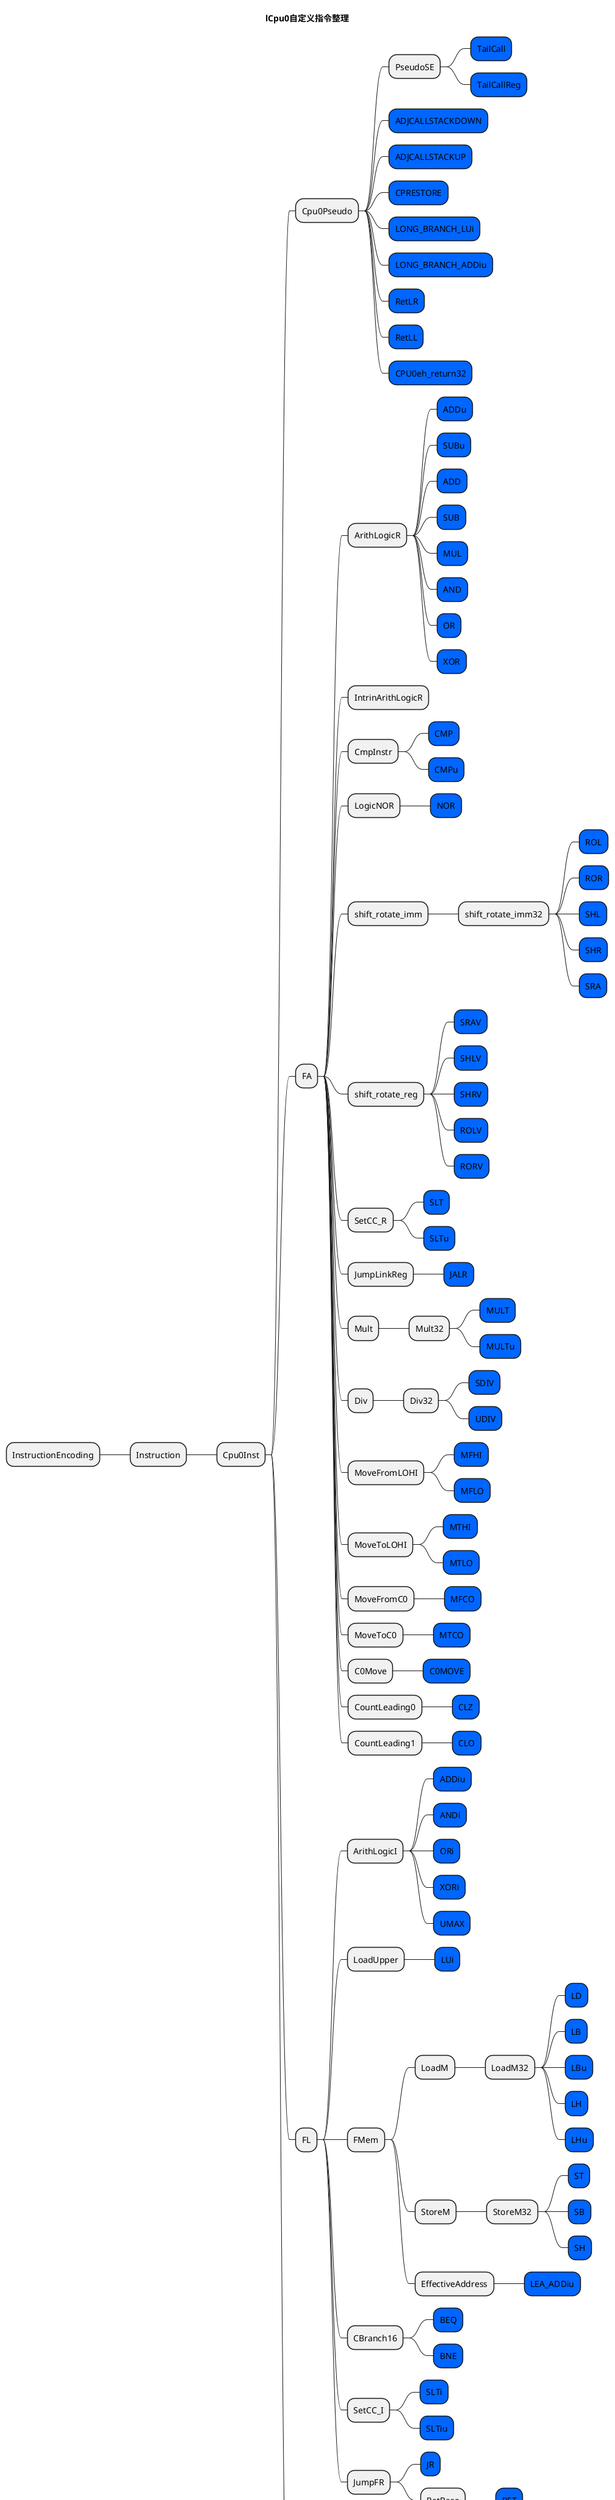 @startmindmap

' top to bottom direction

skinparam defaultFontName Monaco

title <font size=32 face="Monaco">lCpu0自定义指令整理</font>

' skinparam defaultFontName Monaco

+ InstructionEncoding
++ Instruction
+++ Cpu0Inst

' class Cpu0Pseudo
++++ Cpu0Pseudo

' class PseudoSE
+++++ PseudoSE
++++++[#0066ff] TailCall
++++++[#0066ff] TailCallReg
+++++[#0066ff] ADJCALLSTACKDOWN
+++++[#0066ff] ADJCALLSTACKUP
+++++[#0066ff] CPRESTORE
+++++[#0066ff] LONG_BRANCH_LUi
+++++[#0066ff] LONG_BRANCH_ADDiu
+++++[#0066ff] RetLR
+++++[#0066ff] RetLL
+++++[#0066ff] CPU0eh_return32


' class FA
++++ FA

' class ArithLogicR
+++++ ArithLogicR
++++++[#0066ff] ADDu
++++++[#0066ff] SUBu
++++++[#0066ff] ADD
++++++[#0066ff] SUB
++++++[#0066ff] MUL
++++++[#0066ff] AND
++++++[#0066ff] OR
++++++[#0066ff] XOR


' class IntrinArithLogicR
+++++ IntrinArithLogicR

' class CmpInstr
+++++ CmpInstr
++++++[#0066ff] CMP
++++++[#0066ff] CMPu

' class LogicNOR
+++++ LogicNOR
++++++[#0066ff] NOR

' class shift_rotate_imm
+++++ shift_rotate_imm

' class shift_rotate_imm32
++++++ shift_rotate_imm32
+++++++[#0066ff] ROL
+++++++[#0066ff] ROR
+++++++[#0066ff] SHL
+++++++[#0066ff] SHR
+++++++[#0066ff] SRA


' class shift_rotate_reg
+++++ shift_rotate_reg
++++++[#0066ff] SRAV
++++++[#0066ff] SHLV
++++++[#0066ff] SHRV
++++++[#0066ff] ROLV
++++++[#0066ff] RORV

' class SetCC_R
+++++ SetCC_R
++++++[#0066ff] SLT
++++++[#0066ff] SLTu

' class JumpLinkReg
+++++ JumpLinkReg
++++++[#0066ff] JALR

' class Mult
+++++ Mult

' class Mult32
++++++ Mult32
+++++++[#0066ff] MULT
+++++++[#0066ff] MULTu


' class Div
+++++ Div

' class Div32
++++++ Div32
+++++++[#0066ff] SDIV
+++++++[#0066ff] UDIV

' class MoveFromLOHI
+++++ MoveFromLOHI
++++++[#0066ff] MFHI
++++++[#0066ff] MFLO

' class MoveToLOHI
+++++ MoveToLOHI
++++++[#0066ff] MTHI
++++++[#0066ff] MTLO

' class MoveFromC0
+++++ MoveFromC0
++++++[#0066ff] MFCO

' class MoveToC0
+++++ MoveToC0
++++++[#0066ff] MTCO

' class C0Move
+++++ C0Move
++++++[#0066ff] C0MOVE

' class CountLeading0
+++++ CountLeading0
++++++[#0066ff] CLZ

' class CountLeading1
+++++ CountLeading1
++++++[#0066ff] CLO

left side

' class FL
++++ FL

' class ArithLogicI
+++++ ArithLogicI
++++++[#0066ff] ADDiu
++++++[#0066ff] ANDi
++++++[#0066ff] ORi
++++++[#0066ff] XORi
++++++[#0066ff] UMAX

' class LoadUpper
+++++ LoadUpper
++++++[#0066ff] LUi

' class FMem
+++++ FMem

' class LocdM
++++++ LoadM

' class LoadM32
+++++++ LoadM32
++++++++[#0066ff] LD
++++++++[#0066ff] LB
++++++++[#0066ff] LBu
++++++++[#0066ff] LH
++++++++[#0066ff] LHu

' class StoreM
++++++ StoreM

' class StoreM32
+++++++ StoreM32
++++++++[#0066ff] ST
++++++++[#0066ff] SB
++++++++[#0066ff] SH

' class EffectiveAddress
++++++ EffectiveAddress
+++++++[#0066ff] LEA_ADDiu

' class CBranch16
+++++ CBranch16
++++++[#0066ff] BEQ
++++++[#0066ff] BNE

' class SetCC_I
+++++ SetCC_I
++++++[#0066ff] SLTi
++++++[#0066ff] SLTiu

' class JumpFR
+++++ JumpFR
++++++[#0066ff] JR

' class RetBase
++++++ RetBase
+++++++[#0066ff] RET

' class FJ
++++ FJ

' class CBranch24
+++++ CBranch24
++++++[#0066ff] JEQ
++++++[#0066ff] JNE
++++++[#0066ff] JLT
++++++[#0066ff] JGT
++++++[#0066ff] JLE
++++++[#0066ff] JGE

' class UncondBranch
+++++ UncondBranch
++++++[#0066ff] JMP

' class JumpLink
+++++ JumpLink
++++++[#0066ff] JSUB

+++++[#0066ff] RET
+++++[#0066ff] NOP




@endmindmap